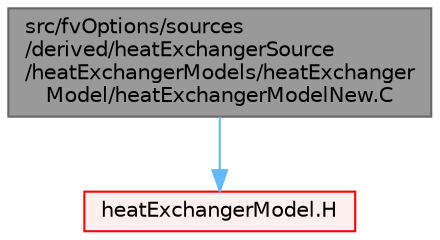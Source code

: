 digraph "src/fvOptions/sources/derived/heatExchangerSource/heatExchangerModels/heatExchangerModel/heatExchangerModelNew.C"
{
 // LATEX_PDF_SIZE
  bgcolor="transparent";
  edge [fontname=Helvetica,fontsize=10,labelfontname=Helvetica,labelfontsize=10];
  node [fontname=Helvetica,fontsize=10,shape=box,height=0.2,width=0.4];
  Node1 [id="Node000001",label="src/fvOptions/sources\l/derived/heatExchangerSource\l/heatExchangerModels/heatExchanger\lModel/heatExchangerModelNew.C",height=0.2,width=0.4,color="gray40", fillcolor="grey60", style="filled", fontcolor="black",tooltip=" "];
  Node1 -> Node2 [id="edge1_Node000001_Node000002",color="steelblue1",style="solid",tooltip=" "];
  Node2 [id="Node000002",label="heatExchangerModel.H",height=0.2,width=0.4,color="red", fillcolor="#FFF0F0", style="filled",URL="$heatExchangerModel_8H.html",tooltip=" "];
}
